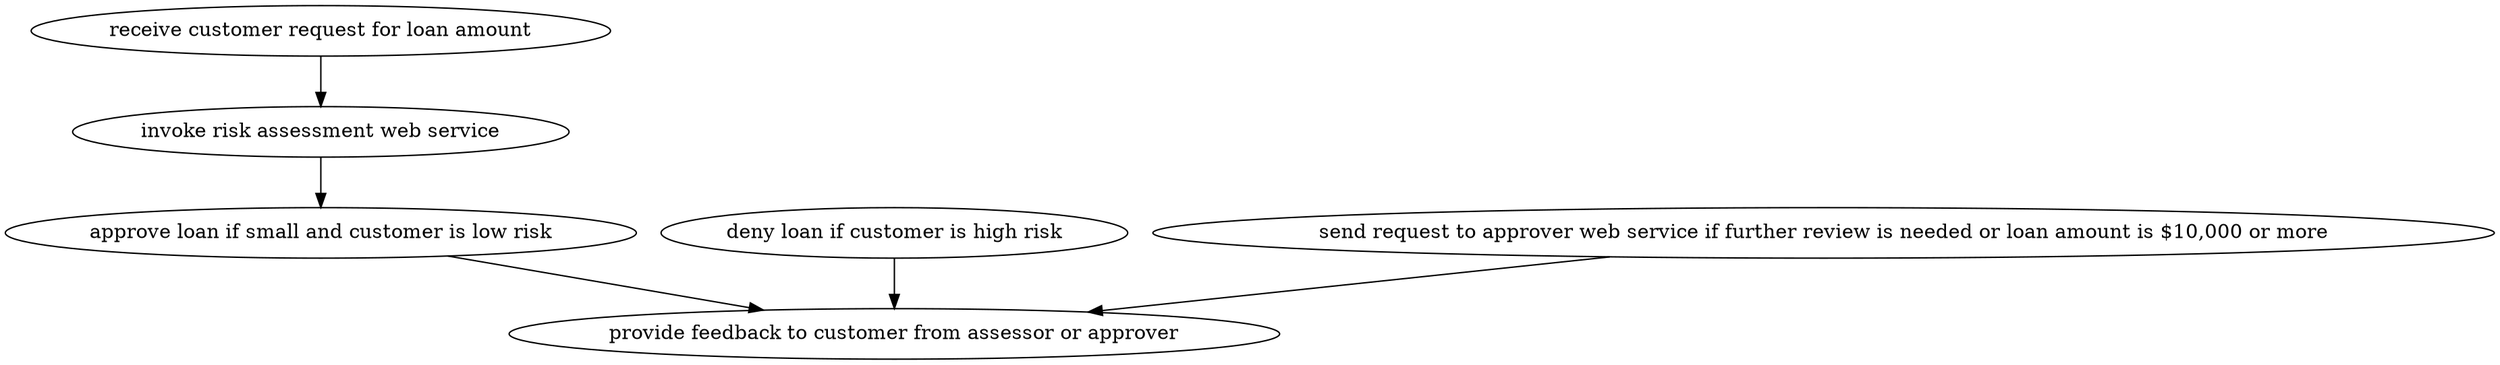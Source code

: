 strict digraph "doc-5.1" {
	graph [name="doc-5.1"];
	"receive customer request for loan amount"	[attrs="{'type': 'Activity', 'label': 'receive customer request for loan amount'}"];
	"invoke risk assessment web service"	[attrs="{'type': 'Activity', 'label': 'invoke risk assessment web service'}"];
	"receive customer request for loan amount" -> "invoke risk assessment web service"	[attrs="{'type': 'flow', 'label': 'flow'}"];
	"approve loan if small and customer is low risk"	[attrs="{'type': 'Activity', 'label': 'approve loan if small and customer is low risk'}"];
	"invoke risk assessment web service" -> "approve loan if small and customer is low risk"	[attrs="{'type': 'flow', 'label': 'flow'}"];
	"provide feedback to customer from assessor or approver"	[attrs="{'type': 'Activity', 'label': 'provide feedback to customer from assessor or approver'}"];
	"approve loan if small and customer is low risk" -> "provide feedback to customer from assessor or approver"	[attrs="{'type': 'flow', 'label': 'flow'}"];
	"deny loan if customer is high risk"	[attrs="{'type': 'Activity', 'label': 'deny loan if customer is high risk'}"];
	"deny loan if customer is high risk" -> "provide feedback to customer from assessor or approver"	[attrs="{'type': 'flow', 'label': 'flow'}"];
	"send request to approver web service if further review is needed or loan amount is $10,000 or more"	[attrs="{'type': 'Activity', 'label': 'send request to approver web service if further review is needed or loan amount is $10,000 or more'}"];
	"send request to approver web service if further review is needed or loan amount is $10,000 or more" -> "provide feedback to customer from assessor or approver"	[attrs="{'type': 'flow', 'label': 'flow'}"];
}
